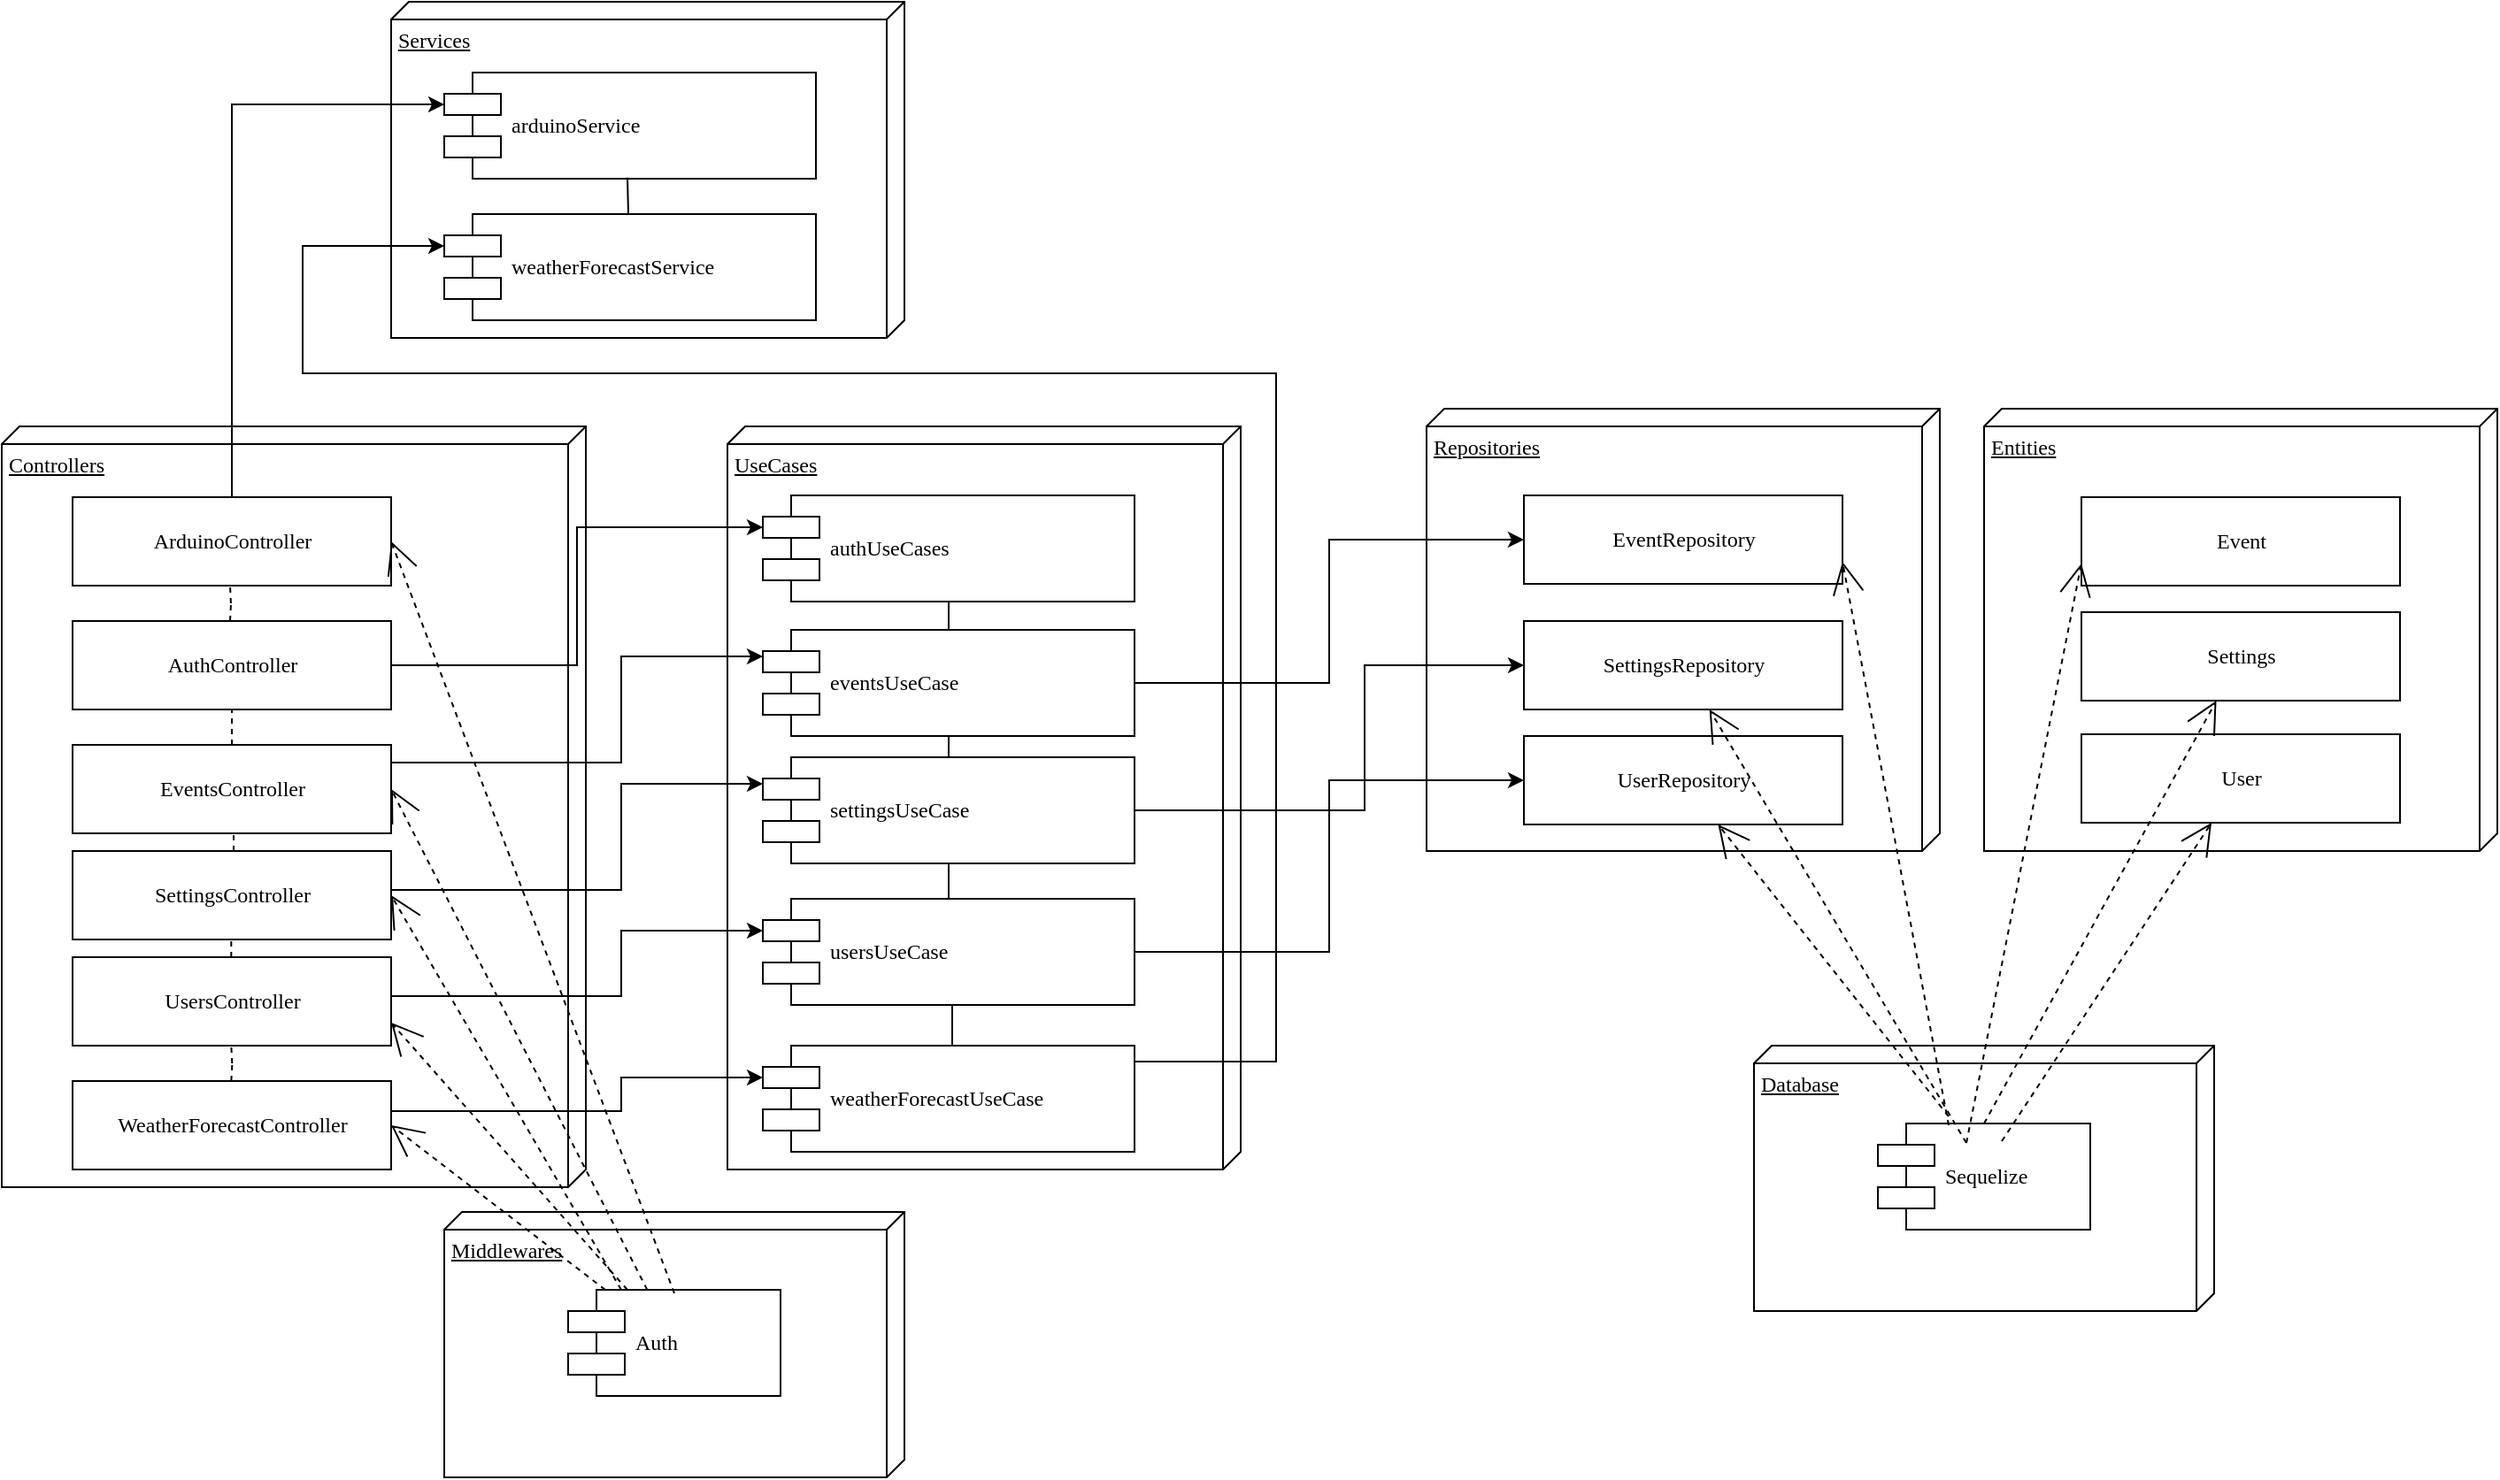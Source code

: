 <mxfile version="20.6.0" type="device"><diagram name="Page-1" id="5f0bae14-7c28-e335-631c-24af17079c00"><mxGraphModel dx="2204" dy="1900" grid="1" gridSize="10" guides="1" tooltips="1" connect="1" arrows="1" fold="1" page="1" pageScale="1" pageWidth="1100" pageHeight="850" background="none" math="0" shadow="0"><root><mxCell id="0"/><mxCell id="1" parent="0"/><mxCell id="39150e848f15840c-1" value="Controllers" style="verticalAlign=top;align=left;spacingTop=8;spacingLeft=2;spacingRight=12;shape=cube;size=10;direction=south;fontStyle=4;html=1;rounded=0;shadow=0;comic=0;labelBackgroundColor=none;strokeWidth=1;fontFamily=Verdana;fontSize=12" parent="1" vertex="1"><mxGeometry x="120" width="330" height="430" as="geometry"/></mxCell><mxCell id="39150e848f15840c-2" value="UseCases" style="verticalAlign=top;align=left;spacingTop=8;spacingLeft=2;spacingRight=12;shape=cube;size=10;direction=south;fontStyle=4;html=1;rounded=0;shadow=0;comic=0;labelBackgroundColor=none;strokeWidth=1;fontFamily=Verdana;fontSize=12" parent="1" vertex="1"><mxGeometry x="530" width="290" height="420" as="geometry"/></mxCell><mxCell id="39150e848f15840c-3" value="Middlewares" style="verticalAlign=top;align=left;spacingTop=8;spacingLeft=2;spacingRight=12;shape=cube;size=10;direction=south;fontStyle=4;html=1;rounded=0;shadow=0;comic=0;labelBackgroundColor=none;strokeWidth=1;fontFamily=Verdana;fontSize=12" parent="1" vertex="1"><mxGeometry x="370" y="444" width="260" height="150" as="geometry"/></mxCell><mxCell id="39150e848f15840c-4" value="ArduinoController" style="html=1;rounded=0;shadow=0;comic=0;labelBackgroundColor=none;strokeWidth=1;fontFamily=Verdana;fontSize=12;align=center;" parent="1" vertex="1"><mxGeometry x="160" y="40" width="180" height="50" as="geometry"/></mxCell><mxCell id="39150e848f15840c-7" value="&lt;span style=&quot;text-align: center;&quot;&gt;authUseCases&lt;/span&gt;" style="shape=component;align=left;spacingLeft=36;rounded=0;shadow=0;comic=0;labelBackgroundColor=none;strokeWidth=1;fontFamily=Verdana;fontSize=12;html=1;" parent="1" vertex="1"><mxGeometry x="550" y="39" width="210" height="60" as="geometry"/></mxCell><mxCell id="39150e848f15840c-10" value="Auth" style="shape=component;align=left;spacingLeft=36;rounded=0;shadow=0;comic=0;labelBackgroundColor=none;strokeWidth=1;fontFamily=Verdana;fontSize=12;html=1;" parent="1" vertex="1"><mxGeometry x="440" y="488" width="120" height="60" as="geometry"/></mxCell><mxCell id="39150e848f15840c-11" style="edgeStyle=none;rounded=0;html=1;dashed=1;labelBackgroundColor=none;startArrow=none;startFill=0;startSize=8;endArrow=open;endFill=0;endSize=16;fontFamily=Verdana;fontSize=12;entryX=1;entryY=0.5;entryDx=0;entryDy=0;" parent="1" source="39150e848f15840c-10" target="OX0zLXr4oj6qYeEJnwzE-10" edge="1"><mxGeometry relative="1" as="geometry"/></mxCell><mxCell id="39150e848f15840c-13" style="edgeStyle=elbowEdgeStyle;rounded=0;html=1;labelBackgroundColor=none;startArrow=none;startFill=0;startSize=8;endArrow=none;endFill=0;endSize=16;fontFamily=Verdana;fontSize=12;" parent="1" source="OX0zLXr4oj6qYeEJnwzE-18" target="39150e848f15840c-7" edge="1"><mxGeometry relative="1" as="geometry"><mxPoint x="630" y="230" as="sourcePoint"/></mxGeometry></mxCell><mxCell id="OX0zLXr4oj6qYeEJnwzE-28" style="edgeStyle=orthogonalEdgeStyle;rounded=0;orthogonalLoop=1;jettySize=auto;html=1;exitX=1;exitY=0.5;exitDx=0;exitDy=0;entryX=0;entryY=0.3;entryDx=0;entryDy=0;" edge="1" parent="1" source="OX0zLXr4oj6qYeEJnwzE-1" target="39150e848f15840c-7"><mxGeometry relative="1" as="geometry"/></mxCell><mxCell id="OX0zLXr4oj6qYeEJnwzE-1" value="AuthController" style="html=1;rounded=0;shadow=0;comic=0;labelBackgroundColor=none;strokeWidth=1;fontFamily=Verdana;fontSize=12;align=center;" vertex="1" parent="1"><mxGeometry x="160" y="110" width="180" height="50" as="geometry"/></mxCell><mxCell id="OX0zLXr4oj6qYeEJnwzE-2" value="" style="edgeStyle=orthogonalEdgeStyle;rounded=0;html=1;labelBackgroundColor=none;startArrow=none;startFill=0;startSize=8;endArrow=none;endFill=0;endSize=16;fontFamily=Verdana;fontSize=12;dashed=1;" edge="1" parent="1" source="OX0zLXr4oj6qYeEJnwzE-3" target="OX0zLXr4oj6qYeEJnwzE-1"><mxGeometry relative="1" as="geometry"><Array as="points"/><mxPoint x="350" y="195" as="sourcePoint"/><mxPoint x="215" y="160" as="targetPoint"/></mxGeometry></mxCell><mxCell id="OX0zLXr4oj6qYeEJnwzE-3" value="EventsController" style="html=1;rounded=0;shadow=0;comic=0;labelBackgroundColor=none;strokeWidth=1;fontFamily=Verdana;fontSize=12;align=center;" vertex="1" parent="1"><mxGeometry x="160" y="180" width="180" height="50" as="geometry"/></mxCell><mxCell id="OX0zLXr4oj6qYeEJnwzE-7" value="SettingsController" style="html=1;rounded=0;shadow=0;comic=0;labelBackgroundColor=none;strokeWidth=1;fontFamily=Verdana;fontSize=12;align=center;" vertex="1" parent="1"><mxGeometry x="160" y="240" width="180" height="50" as="geometry"/></mxCell><mxCell id="OX0zLXr4oj6qYeEJnwzE-10" value="WeatherForecastController" style="html=1;rounded=0;shadow=0;comic=0;labelBackgroundColor=none;strokeWidth=1;fontFamily=Verdana;fontSize=12;align=center;" vertex="1" parent="1"><mxGeometry x="160" y="370" width="180" height="50" as="geometry"/></mxCell><mxCell id="OX0zLXr4oj6qYeEJnwzE-11" value="" style="edgeStyle=orthogonalEdgeStyle;rounded=0;html=1;labelBackgroundColor=none;startArrow=none;startFill=0;startSize=8;endArrow=none;endFill=0;endSize=16;fontFamily=Verdana;fontSize=12;dashed=1;" edge="1" parent="1"><mxGeometry relative="1" as="geometry"><Array as="points"/><mxPoint x="251" y="240" as="sourcePoint"/><mxPoint x="251" y="230" as="targetPoint"/></mxGeometry></mxCell><mxCell id="OX0zLXr4oj6qYeEJnwzE-12" value="" style="edgeStyle=orthogonalEdgeStyle;rounded=0;html=1;labelBackgroundColor=none;startArrow=none;startFill=0;startSize=8;endArrow=none;endFill=0;endSize=16;fontFamily=Verdana;fontSize=12;dashed=1;" edge="1" parent="1"><mxGeometry relative="1" as="geometry"><Array as="points"/><mxPoint x="251" y="318" as="sourcePoint"/><mxPoint x="251" y="300" as="targetPoint"/></mxGeometry></mxCell><mxCell id="OX0zLXr4oj6qYeEJnwzE-14" style="edgeStyle=none;rounded=0;html=1;dashed=1;labelBackgroundColor=none;startArrow=none;startFill=0;startSize=8;endArrow=open;endFill=0;endSize=16;fontFamily=Verdana;fontSize=12;entryX=1;entryY=0.5;entryDx=0;entryDy=0;exitX=0.25;exitY=0;exitDx=0;exitDy=0;" edge="1" parent="1" source="39150e848f15840c-10" target="OX0zLXr4oj6qYeEJnwzE-7"><mxGeometry relative="1" as="geometry"><mxPoint x="476.897" y="470" as="sourcePoint"/><mxPoint x="350" y="355" as="targetPoint"/></mxGeometry></mxCell><mxCell id="OX0zLXr4oj6qYeEJnwzE-15" style="edgeStyle=none;rounded=0;html=1;dashed=1;labelBackgroundColor=none;startArrow=none;startFill=0;startSize=8;endArrow=open;endFill=0;endSize=16;fontFamily=Verdana;fontSize=12;entryX=1;entryY=0.5;entryDx=0;entryDy=0;" edge="1" parent="1" source="39150e848f15840c-10" target="OX0zLXr4oj6qYeEJnwzE-3"><mxGeometry relative="1" as="geometry"><mxPoint x="480" y="470" as="sourcePoint"/><mxPoint x="350" y="285" as="targetPoint"/></mxGeometry></mxCell><mxCell id="OX0zLXr4oj6qYeEJnwzE-16" style="edgeStyle=none;rounded=0;html=1;dashed=1;labelBackgroundColor=none;startArrow=none;startFill=0;startSize=8;endArrow=open;endFill=0;endSize=16;fontFamily=Verdana;fontSize=12;entryX=1;entryY=0.5;entryDx=0;entryDy=0;exitX=0.5;exitY=0.033;exitDx=0;exitDy=0;exitPerimeter=0;" edge="1" parent="1" source="39150e848f15840c-10" target="39150e848f15840c-4"><mxGeometry relative="1" as="geometry"><mxPoint x="490" y="480" as="sourcePoint"/><mxPoint x="350" y="215" as="targetPoint"/></mxGeometry></mxCell><mxCell id="OX0zLXr4oj6qYeEJnwzE-17" value="&lt;span style=&quot;text-align: center;&quot;&gt;eventsUseCase&lt;/span&gt;" style="shape=component;align=left;spacingLeft=36;rounded=0;shadow=0;comic=0;labelBackgroundColor=none;strokeWidth=1;fontFamily=Verdana;fontSize=12;html=1;" vertex="1" parent="1"><mxGeometry x="550" y="115" width="210" height="60" as="geometry"/></mxCell><mxCell id="OX0zLXr4oj6qYeEJnwzE-18" value="&lt;span style=&quot;text-align: center;&quot;&gt;settingsUseCase&lt;/span&gt;" style="shape=component;align=left;spacingLeft=36;rounded=0;shadow=0;comic=0;labelBackgroundColor=none;strokeWidth=1;fontFamily=Verdana;fontSize=12;html=1;" vertex="1" parent="1"><mxGeometry x="550" y="187" width="210" height="60" as="geometry"/></mxCell><mxCell id="OX0zLXr4oj6qYeEJnwzE-20" value="&lt;span style=&quot;text-align: center;&quot;&gt;usersUseCase&lt;/span&gt;" style="shape=component;align=left;spacingLeft=36;rounded=0;shadow=0;comic=0;labelBackgroundColor=none;strokeWidth=1;fontFamily=Verdana;fontSize=12;html=1;" vertex="1" parent="1"><mxGeometry x="550" y="267" width="210" height="60" as="geometry"/></mxCell><mxCell id="OX0zLXr4oj6qYeEJnwzE-21" style="edgeStyle=elbowEdgeStyle;rounded=0;html=1;labelBackgroundColor=none;startArrow=none;startFill=0;startSize=8;endArrow=none;endFill=0;endSize=16;fontFamily=Verdana;fontSize=12;entryX=0.5;entryY=1;entryDx=0;entryDy=0;exitX=0.5;exitY=0;exitDx=0;exitDy=0;" edge="1" parent="1" source="OX0zLXr4oj6qYeEJnwzE-20" target="OX0zLXr4oj6qYeEJnwzE-18"><mxGeometry relative="1" as="geometry"><mxPoint x="630" y="260" as="sourcePoint"/><mxPoint x="629.882" y="251" as="targetPoint"/></mxGeometry></mxCell><mxCell id="OX0zLXr4oj6qYeEJnwzE-22" value="&lt;span style=&quot;text-align: center;&quot;&gt;weatherForecastUseCase&lt;/span&gt;" style="shape=component;align=left;spacingLeft=36;rounded=0;shadow=0;comic=0;labelBackgroundColor=none;strokeWidth=1;fontFamily=Verdana;fontSize=12;html=1;" vertex="1" parent="1"><mxGeometry x="550" y="350" width="210" height="60" as="geometry"/></mxCell><mxCell id="OX0zLXr4oj6qYeEJnwzE-25" style="edgeStyle=elbowEdgeStyle;rounded=0;html=1;labelBackgroundColor=none;startArrow=none;startFill=0;startSize=8;endArrow=none;endFill=0;endSize=16;fontFamily=Verdana;fontSize=12;exitX=0.5;exitY=0;exitDx=0;exitDy=0;" edge="1" parent="1" target="OX0zLXr4oj6qYeEJnwzE-20"><mxGeometry relative="1" as="geometry"><mxPoint x="657" y="350" as="sourcePoint"/><mxPoint x="657" y="330" as="targetPoint"/></mxGeometry></mxCell><mxCell id="OX0zLXr4oj6qYeEJnwzE-27" value="" style="edgeStyle=orthogonalEdgeStyle;rounded=0;html=1;labelBackgroundColor=none;startArrow=none;startFill=0;startSize=8;endArrow=none;endFill=0;endSize=16;fontFamily=Verdana;fontSize=12;dashed=1;" edge="1" parent="1"><mxGeometry relative="1" as="geometry"><Array as="points"/><mxPoint x="249" y="110" as="sourcePoint"/><mxPoint x="249" y="90" as="targetPoint"/></mxGeometry></mxCell><mxCell id="OX0zLXr4oj6qYeEJnwzE-29" style="edgeStyle=orthogonalEdgeStyle;rounded=0;orthogonalLoop=1;jettySize=auto;html=1;exitX=1;exitY=0.5;exitDx=0;exitDy=0;" edge="1" parent="1"><mxGeometry relative="1" as="geometry"><mxPoint x="340" y="218" as="sourcePoint"/><mxPoint x="550" y="130" as="targetPoint"/><Array as="points"><mxPoint x="340" y="190"/><mxPoint x="470" y="190"/><mxPoint x="470" y="130"/><mxPoint x="549" y="130"/></Array></mxGeometry></mxCell><mxCell id="OX0zLXr4oj6qYeEJnwzE-32" value="UsersController" style="html=1;rounded=0;shadow=0;comic=0;labelBackgroundColor=none;strokeWidth=1;fontFamily=Verdana;fontSize=12;align=center;" vertex="1" parent="1"><mxGeometry x="160" y="300" width="180" height="50" as="geometry"/></mxCell><mxCell id="OX0zLXr4oj6qYeEJnwzE-33" value="" style="edgeStyle=orthogonalEdgeStyle;rounded=0;html=1;labelBackgroundColor=none;startArrow=none;startFill=0;startSize=8;endArrow=none;endFill=0;endSize=16;fontFamily=Verdana;fontSize=12;dashed=1;" edge="1" parent="1"><mxGeometry relative="1" as="geometry"><Array as="points"/><mxPoint x="249.66" y="300" as="sourcePoint"/><mxPoint x="249.66" y="290" as="targetPoint"/></mxGeometry></mxCell><mxCell id="OX0zLXr4oj6qYeEJnwzE-34" value="" style="edgeStyle=orthogonalEdgeStyle;rounded=0;html=1;labelBackgroundColor=none;startArrow=none;startFill=0;startSize=8;endArrow=none;endFill=0;endSize=16;fontFamily=Verdana;fontSize=12;dashed=1;" edge="1" parent="1"><mxGeometry relative="1" as="geometry"><Array as="points"/><mxPoint x="249.66" y="370" as="sourcePoint"/><mxPoint x="249.66" y="350" as="targetPoint"/></mxGeometry></mxCell><mxCell id="OX0zLXr4oj6qYeEJnwzE-35" style="edgeStyle=orthogonalEdgeStyle;rounded=0;orthogonalLoop=1;jettySize=auto;html=1;exitX=1;exitY=0.5;exitDx=0;exitDy=0;" edge="1" parent="1"><mxGeometry relative="1" as="geometry"><mxPoint x="340" y="290" as="sourcePoint"/><mxPoint x="550" y="202" as="targetPoint"/><Array as="points"><mxPoint x="340" y="262"/><mxPoint x="470" y="262"/><mxPoint x="470" y="202"/><mxPoint x="549" y="202"/></Array></mxGeometry></mxCell><mxCell id="OX0zLXr4oj6qYeEJnwzE-39" style="edgeStyle=orthogonalEdgeStyle;rounded=0;orthogonalLoop=1;jettySize=auto;html=1;exitX=1;exitY=0.5;exitDx=0;exitDy=0;entryX=0;entryY=0.3;entryDx=0;entryDy=0;" edge="1" parent="1" target="OX0zLXr4oj6qYeEJnwzE-20"><mxGeometry relative="1" as="geometry"><mxPoint x="340" y="350" as="sourcePoint"/><mxPoint x="550" y="262" as="targetPoint"/><Array as="points"><mxPoint x="340" y="322"/><mxPoint x="470" y="322"/><mxPoint x="470" y="285"/></Array></mxGeometry></mxCell><mxCell id="OX0zLXr4oj6qYeEJnwzE-40" style="edgeStyle=none;rounded=0;html=1;dashed=1;labelBackgroundColor=none;startArrow=none;startFill=0;startSize=8;endArrow=open;endFill=0;endSize=16;fontFamily=Verdana;fontSize=12;entryX=1;entryY=0.5;entryDx=0;entryDy=0;" edge="1" parent="1" source="39150e848f15840c-10"><mxGeometry relative="1" as="geometry"><mxPoint x="460.976" y="430" as="sourcePoint"/><mxPoint x="340" y="337" as="targetPoint"/></mxGeometry></mxCell><mxCell id="OX0zLXr4oj6qYeEJnwzE-42" style="edgeStyle=orthogonalEdgeStyle;rounded=0;orthogonalLoop=1;jettySize=auto;html=1;exitX=1;exitY=0.5;exitDx=0;exitDy=0;entryX=0;entryY=0.3;entryDx=0;entryDy=0;" edge="1" parent="1" target="OX0zLXr4oj6qYeEJnwzE-22"><mxGeometry relative="1" as="geometry"><mxPoint x="340" y="415" as="sourcePoint"/><mxPoint x="550" y="350" as="targetPoint"/><Array as="points"><mxPoint x="340" y="387"/><mxPoint x="470" y="387"/><mxPoint x="470" y="368"/></Array></mxGeometry></mxCell><mxCell id="OX0zLXr4oj6qYeEJnwzE-43" value="Services" style="verticalAlign=top;align=left;spacingTop=8;spacingLeft=2;spacingRight=12;shape=cube;size=10;direction=south;fontStyle=4;html=1;rounded=0;shadow=0;comic=0;labelBackgroundColor=none;strokeWidth=1;fontFamily=Verdana;fontSize=12" vertex="1" parent="1"><mxGeometry x="340" y="-240" width="290" height="190" as="geometry"/></mxCell><mxCell id="OX0zLXr4oj6qYeEJnwzE-44" value="&lt;div style=&quot;text-align: center;&quot;&gt;&lt;span style=&quot;background-color: initial;&quot;&gt;arduinoService&lt;/span&gt;&lt;/div&gt;" style="shape=component;align=left;spacingLeft=36;rounded=0;shadow=0;comic=0;labelBackgroundColor=none;strokeWidth=1;fontFamily=Verdana;fontSize=12;html=1;" vertex="1" parent="1"><mxGeometry x="370" y="-200" width="210" height="60" as="geometry"/></mxCell><mxCell id="OX0zLXr4oj6qYeEJnwzE-46" style="edgeStyle=orthogonalEdgeStyle;rounded=0;orthogonalLoop=1;jettySize=auto;html=1;exitX=0.5;exitY=0;exitDx=0;exitDy=0;entryX=0;entryY=0.3;entryDx=0;entryDy=0;" edge="1" parent="1" source="39150e848f15840c-4" target="OX0zLXr4oj6qYeEJnwzE-44"><mxGeometry relative="1" as="geometry"><mxPoint x="60" y="-82" as="sourcePoint"/><mxPoint x="270" y="-170" as="targetPoint"/><Array as="points"><mxPoint x="250" y="-182"/></Array></mxGeometry></mxCell><mxCell id="OX0zLXr4oj6qYeEJnwzE-47" value="&lt;span style=&quot;text-align: center;&quot;&gt;weatherForecast&lt;/span&gt;&lt;span style=&quot;background-color: initial; text-align: center;&quot;&gt;Service&lt;/span&gt;&lt;span style=&quot;text-align: center;&quot;&gt;&lt;br&gt;&lt;/span&gt;" style="shape=component;align=left;spacingLeft=36;rounded=0;shadow=0;comic=0;labelBackgroundColor=none;strokeWidth=1;fontFamily=Verdana;fontSize=12;html=1;" vertex="1" parent="1"><mxGeometry x="370" y="-120" width="210" height="60" as="geometry"/></mxCell><mxCell id="OX0zLXr4oj6qYeEJnwzE-48" style="edgeStyle=elbowEdgeStyle;rounded=0;html=1;labelBackgroundColor=none;startArrow=none;startFill=0;startSize=8;endArrow=none;endFill=0;endSize=16;fontFamily=Verdana;fontSize=12;entryX=0.491;entryY=0.99;entryDx=0;entryDy=0;entryPerimeter=0;" edge="1" parent="1" target="OX0zLXr4oj6qYeEJnwzE-44"><mxGeometry relative="1" as="geometry"><mxPoint x="474" y="-120" as="sourcePoint"/><mxPoint x="474.408" y="-148.0" as="targetPoint"/></mxGeometry></mxCell><mxCell id="OX0zLXr4oj6qYeEJnwzE-59" value="Repositories" style="verticalAlign=top;align=left;spacingTop=8;spacingLeft=2;spacingRight=12;shape=cube;size=10;direction=south;fontStyle=4;html=1;rounded=0;shadow=0;comic=0;labelBackgroundColor=none;strokeWidth=1;fontFamily=Verdana;fontSize=12" vertex="1" parent="1"><mxGeometry x="925" y="-10" width="290" height="250" as="geometry"/></mxCell><mxCell id="OX0zLXr4oj6qYeEJnwzE-60" value="EventRepository" style="html=1;rounded=0;shadow=0;comic=0;labelBackgroundColor=none;strokeWidth=1;fontFamily=Verdana;fontSize=12;align=center;" vertex="1" parent="1"><mxGeometry x="980" y="39" width="180" height="50" as="geometry"/></mxCell><mxCell id="OX0zLXr4oj6qYeEJnwzE-61" value="SettingsRepository" style="html=1;rounded=0;shadow=0;comic=0;labelBackgroundColor=none;strokeWidth=1;fontFamily=Verdana;fontSize=12;align=center;" vertex="1" parent="1"><mxGeometry x="980" y="110" width="180" height="50" as="geometry"/></mxCell><mxCell id="OX0zLXr4oj6qYeEJnwzE-62" value="UserRepository" style="html=1;rounded=0;shadow=0;comic=0;labelBackgroundColor=none;strokeWidth=1;fontFamily=Verdana;fontSize=12;align=center;" vertex="1" parent="1"><mxGeometry x="980" y="175" width="180" height="50" as="geometry"/></mxCell><mxCell id="OX0zLXr4oj6qYeEJnwzE-53" style="edgeStyle=orthogonalEdgeStyle;rounded=0;orthogonalLoop=1;jettySize=auto;html=1;exitX=1;exitY=0.5;exitDx=0;exitDy=0;entryX=0;entryY=0.3;entryDx=0;entryDy=0;" edge="1" parent="1" target="OX0zLXr4oj6qYeEJnwzE-47"><mxGeometry relative="1" as="geometry"><mxPoint x="760" y="387" as="sourcePoint"/><mxPoint x="300" y="-40" as="targetPoint"/><Array as="points"><mxPoint x="760" y="359"/><mxPoint x="840" y="359"/><mxPoint x="840" y="-30"/><mxPoint x="290" y="-30"/><mxPoint x="290" y="-102"/></Array></mxGeometry></mxCell><mxCell id="OX0zLXr4oj6qYeEJnwzE-63" style="edgeStyle=orthogonalEdgeStyle;rounded=0;orthogonalLoop=1;jettySize=auto;html=1;exitX=1;exitY=0.5;exitDx=0;exitDy=0;entryX=0;entryY=0.5;entryDx=0;entryDy=0;" edge="1" parent="1" source="OX0zLXr4oj6qYeEJnwzE-17" target="OX0zLXr4oj6qYeEJnwzE-60"><mxGeometry relative="1" as="geometry"/></mxCell><mxCell id="OX0zLXr4oj6qYeEJnwzE-65" style="edgeStyle=orthogonalEdgeStyle;rounded=0;orthogonalLoop=1;jettySize=auto;html=1;exitX=1;exitY=0.5;exitDx=0;exitDy=0;entryX=0;entryY=0.5;entryDx=0;entryDy=0;" edge="1" parent="1" source="OX0zLXr4oj6qYeEJnwzE-18" target="OX0zLXr4oj6qYeEJnwzE-61"><mxGeometry relative="1" as="geometry"><Array as="points"><mxPoint x="890" y="217"/><mxPoint x="890" y="135"/></Array></mxGeometry></mxCell><mxCell id="OX0zLXr4oj6qYeEJnwzE-66" style="edgeStyle=orthogonalEdgeStyle;rounded=0;orthogonalLoop=1;jettySize=auto;html=1;exitX=1;exitY=0.5;exitDx=0;exitDy=0;entryX=0;entryY=0.5;entryDx=0;entryDy=0;" edge="1" parent="1" source="OX0zLXr4oj6qYeEJnwzE-20" target="OX0zLXr4oj6qYeEJnwzE-62"><mxGeometry relative="1" as="geometry"/></mxCell><mxCell id="OX0zLXr4oj6qYeEJnwzE-67" value="Entities" style="verticalAlign=top;align=left;spacingTop=8;spacingLeft=2;spacingRight=12;shape=cube;size=10;direction=south;fontStyle=4;html=1;rounded=0;shadow=0;comic=0;labelBackgroundColor=none;strokeWidth=1;fontFamily=Verdana;fontSize=12" vertex="1" parent="1"><mxGeometry x="1240" y="-10" width="290" height="250" as="geometry"/></mxCell><mxCell id="OX0zLXr4oj6qYeEJnwzE-68" value="Event" style="html=1;rounded=0;shadow=0;comic=0;labelBackgroundColor=none;strokeWidth=1;fontFamily=Verdana;fontSize=12;align=center;" vertex="1" parent="1"><mxGeometry x="1295" y="40" width="180" height="50" as="geometry"/></mxCell><mxCell id="OX0zLXr4oj6qYeEJnwzE-69" value="Settings" style="html=1;rounded=0;shadow=0;comic=0;labelBackgroundColor=none;strokeWidth=1;fontFamily=Verdana;fontSize=12;align=center;" vertex="1" parent="1"><mxGeometry x="1295" y="105" width="180" height="50" as="geometry"/></mxCell><mxCell id="OX0zLXr4oj6qYeEJnwzE-70" value="User" style="html=1;rounded=0;shadow=0;comic=0;labelBackgroundColor=none;strokeWidth=1;fontFamily=Verdana;fontSize=12;align=center;" vertex="1" parent="1"><mxGeometry x="1295" y="174" width="180" height="50" as="geometry"/></mxCell><mxCell id="OX0zLXr4oj6qYeEJnwzE-71" value="Database" style="verticalAlign=top;align=left;spacingTop=8;spacingLeft=2;spacingRight=12;shape=cube;size=10;direction=south;fontStyle=4;html=1;rounded=0;shadow=0;comic=0;labelBackgroundColor=none;strokeWidth=1;fontFamily=Verdana;fontSize=12" vertex="1" parent="1"><mxGeometry x="1110" y="350" width="260" height="150" as="geometry"/></mxCell><mxCell id="OX0zLXr4oj6qYeEJnwzE-72" value="Sequelize" style="shape=component;align=left;spacingLeft=36;rounded=0;shadow=0;comic=0;labelBackgroundColor=none;strokeWidth=1;fontFamily=Verdana;fontSize=12;html=1;" vertex="1" parent="1"><mxGeometry x="1180" y="394" width="120" height="60" as="geometry"/></mxCell><mxCell id="OX0zLXr4oj6qYeEJnwzE-74" style="edgeStyle=none;rounded=0;html=1;dashed=1;labelBackgroundColor=none;startArrow=none;startFill=0;startSize=8;endArrow=open;endFill=0;endSize=16;fontFamily=Verdana;fontSize=12;entryX=1;entryY=0.75;entryDx=0;entryDy=0;exitX=0.5;exitY=0.033;exitDx=0;exitDy=0;exitPerimeter=0;" edge="1" parent="1" target="OX0zLXr4oj6qYeEJnwzE-60"><mxGeometry relative="1" as="geometry"><mxPoint x="1220" y="394.98" as="sourcePoint"/><mxPoint x="1060" y="-30.0" as="targetPoint"/></mxGeometry></mxCell><mxCell id="OX0zLXr4oj6qYeEJnwzE-75" style="edgeStyle=none;rounded=0;html=1;dashed=1;labelBackgroundColor=none;startArrow=none;startFill=0;startSize=8;endArrow=open;endFill=0;endSize=16;fontFamily=Verdana;fontSize=12;exitX=0.5;exitY=0.033;exitDx=0;exitDy=0;exitPerimeter=0;" edge="1" parent="1" target="OX0zLXr4oj6qYeEJnwzE-61"><mxGeometry relative="1" as="geometry"><mxPoint x="1230" y="404.98" as="sourcePoint"/><mxPoint x="1170" y="86.5" as="targetPoint"/></mxGeometry></mxCell><mxCell id="OX0zLXr4oj6qYeEJnwzE-76" style="edgeStyle=none;rounded=0;html=1;dashed=1;labelBackgroundColor=none;startArrow=none;startFill=0;startSize=8;endArrow=open;endFill=0;endSize=16;fontFamily=Verdana;fontSize=12;" edge="1" parent="1" target="OX0zLXr4oj6qYeEJnwzE-62"><mxGeometry relative="1" as="geometry"><mxPoint x="1220" y="390" as="sourcePoint"/><mxPoint x="1170" y="157.5" as="targetPoint"/></mxGeometry></mxCell><mxCell id="OX0zLXr4oj6qYeEJnwzE-77" style="edgeStyle=none;rounded=0;html=1;dashed=1;labelBackgroundColor=none;startArrow=none;startFill=0;startSize=8;endArrow=open;endFill=0;endSize=16;fontFamily=Verdana;fontSize=12;entryX=0;entryY=0.75;entryDx=0;entryDy=0;exitX=0.5;exitY=0.033;exitDx=0;exitDy=0;exitPerimeter=0;" edge="1" parent="1" target="OX0zLXr4oj6qYeEJnwzE-68"><mxGeometry relative="1" as="geometry"><mxPoint x="1230" y="404.98" as="sourcePoint"/><mxPoint x="1170" y="86.5" as="targetPoint"/></mxGeometry></mxCell><mxCell id="OX0zLXr4oj6qYeEJnwzE-78" style="edgeStyle=none;rounded=0;html=1;dashed=1;labelBackgroundColor=none;startArrow=none;startFill=0;startSize=8;endArrow=open;endFill=0;endSize=16;fontFamily=Verdana;fontSize=12;exitX=0.5;exitY=0;exitDx=0;exitDy=0;" edge="1" parent="1" source="OX0zLXr4oj6qYeEJnwzE-72" target="OX0zLXr4oj6qYeEJnwzE-69"><mxGeometry relative="1" as="geometry"><mxPoint x="1240" y="414.98" as="sourcePoint"/><mxPoint x="1305" y="87.5" as="targetPoint"/></mxGeometry></mxCell><mxCell id="OX0zLXr4oj6qYeEJnwzE-79" style="edgeStyle=none;rounded=0;html=1;dashed=1;labelBackgroundColor=none;startArrow=none;startFill=0;startSize=8;endArrow=open;endFill=0;endSize=16;fontFamily=Verdana;fontSize=12;exitX=0.5;exitY=0;exitDx=0;exitDy=0;" edge="1" parent="1" target="OX0zLXr4oj6qYeEJnwzE-70"><mxGeometry relative="1" as="geometry"><mxPoint x="1250" y="404" as="sourcePoint"/><mxPoint x="1381.269" y="165.0" as="targetPoint"/></mxGeometry></mxCell></root></mxGraphModel></diagram></mxfile>